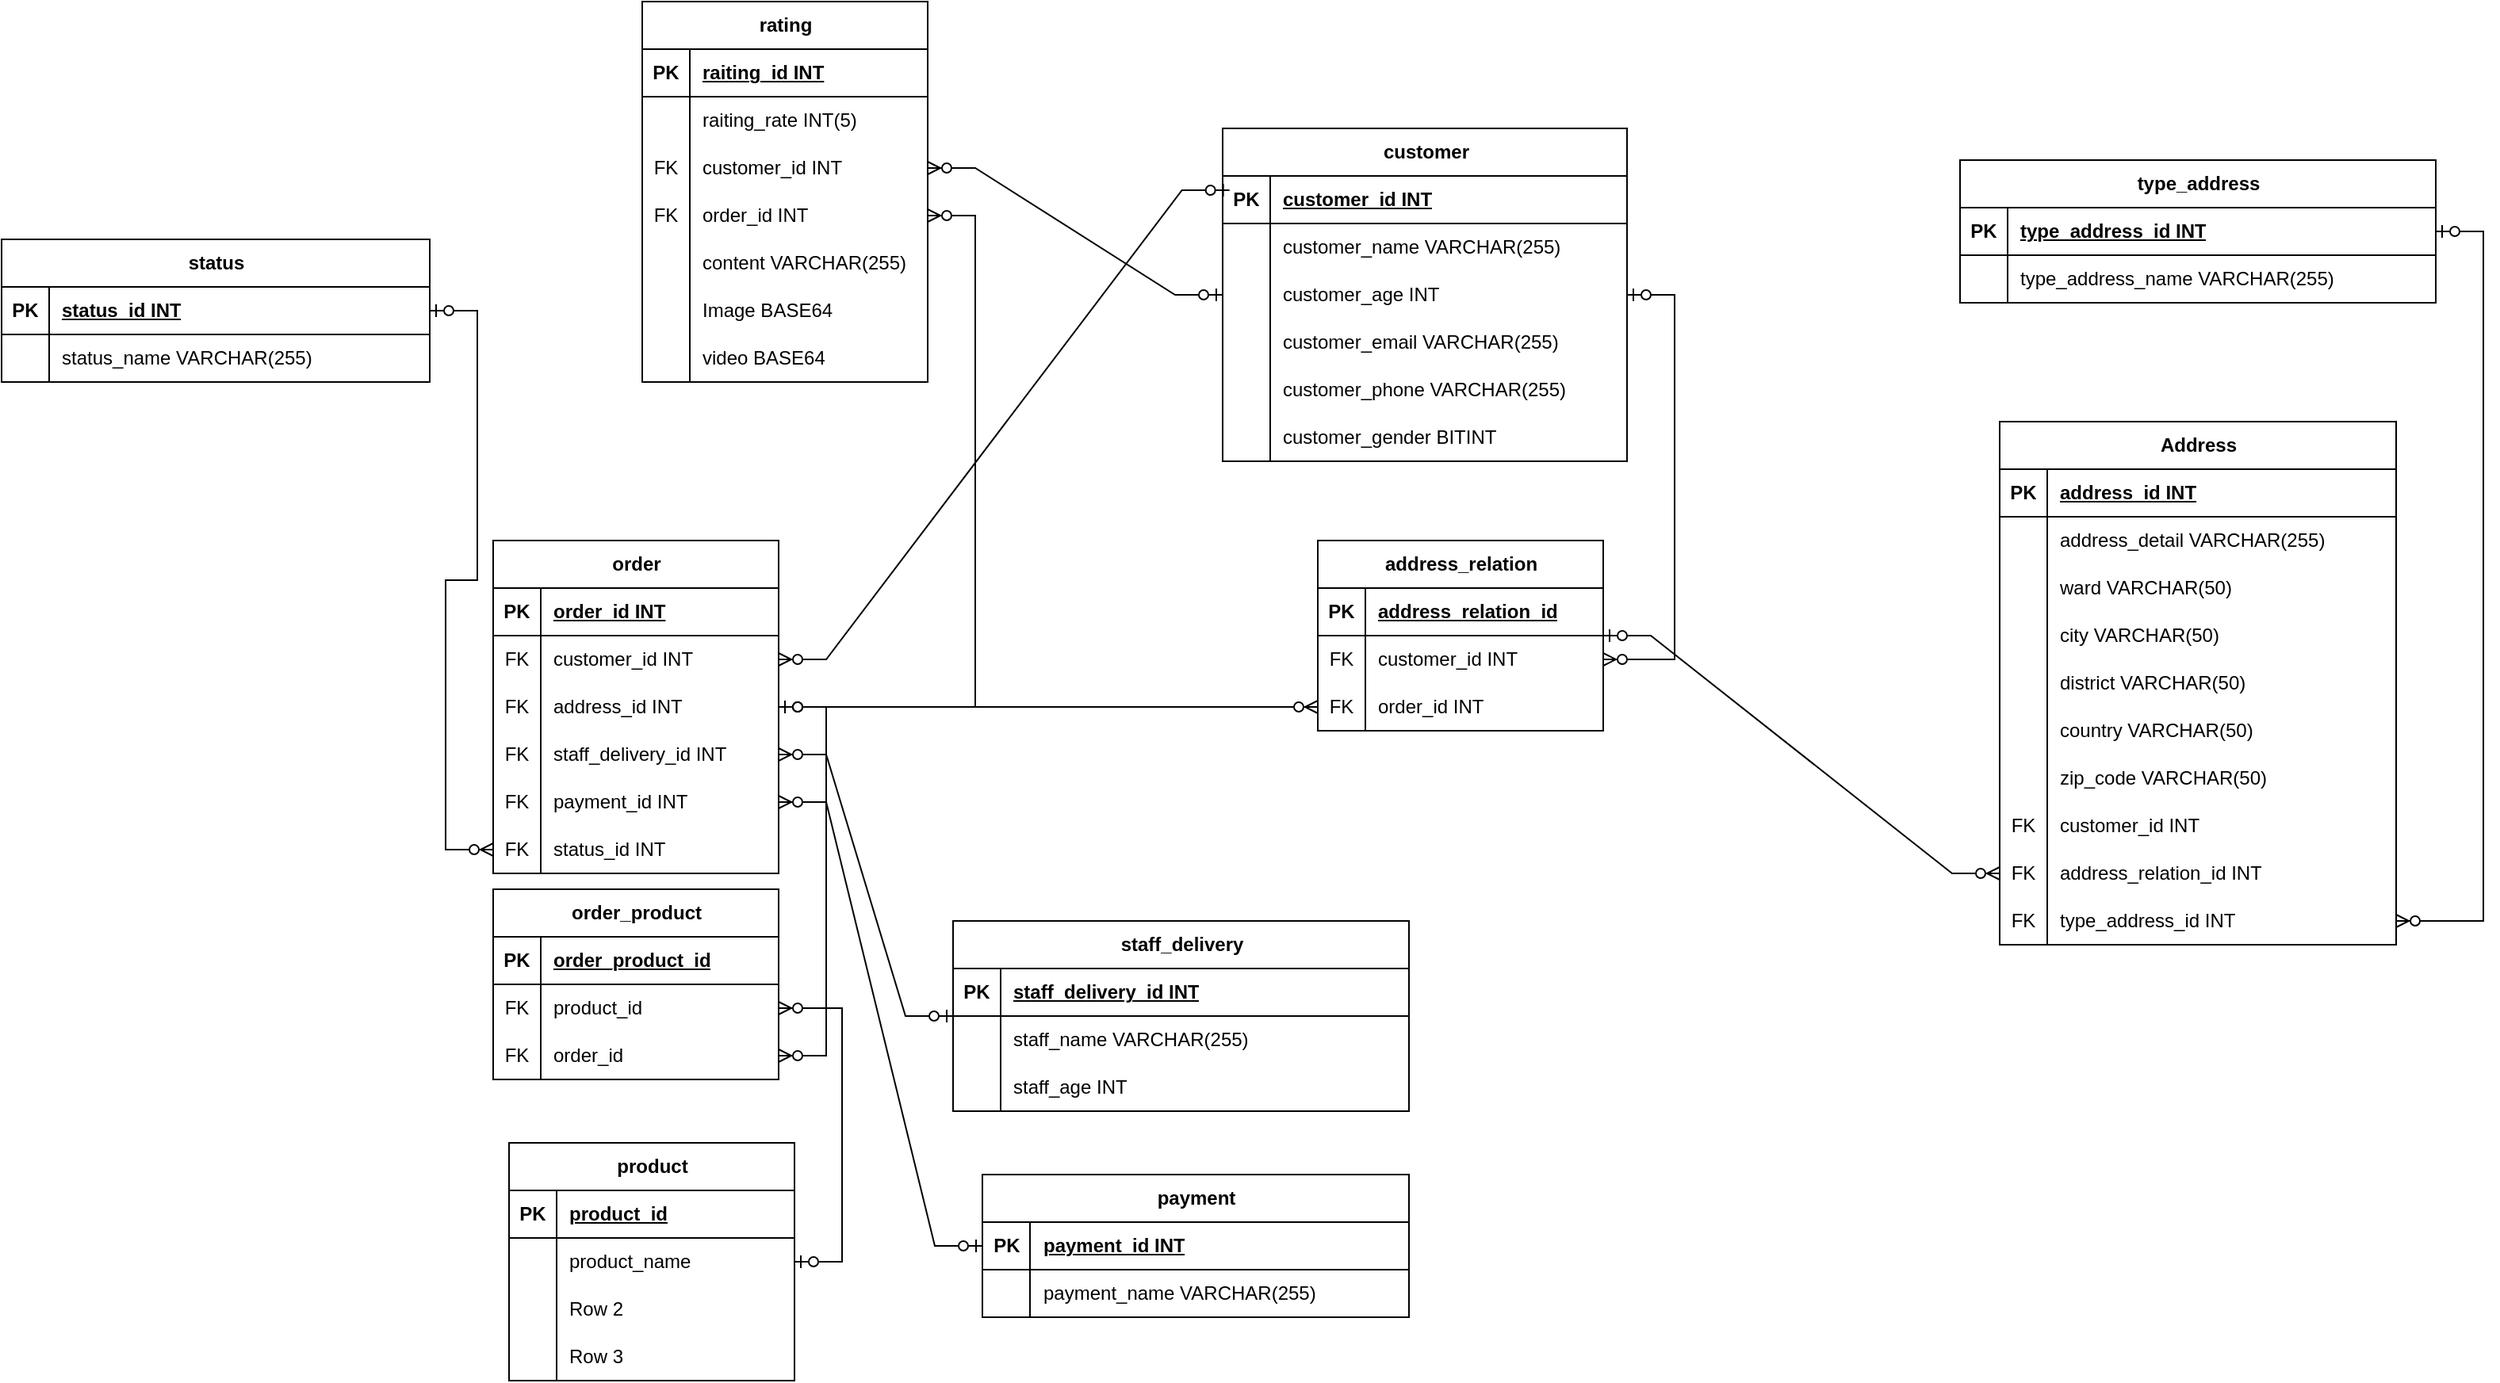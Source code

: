 <mxfile version="21.6.6" type="device">
  <diagram name="Trang-1" id="qVA_XxVoPg_gCStf5lWy">
    <mxGraphModel dx="2199" dy="840" grid="1" gridSize="10" guides="1" tooltips="1" connect="1" arrows="1" fold="1" page="1" pageScale="1" pageWidth="827" pageHeight="1169" math="0" shadow="0">
      <root>
        <mxCell id="0" />
        <mxCell id="1" parent="0" />
        <mxCell id="UjvGplNXvuLNskYDMCC--1" value="order" style="shape=table;startSize=30;container=1;collapsible=1;childLayout=tableLayout;fixedRows=1;rowLines=0;fontStyle=1;align=center;resizeLast=1;html=1;" vertex="1" parent="1">
          <mxGeometry x="140" y="630" width="180" height="210" as="geometry" />
        </mxCell>
        <mxCell id="UjvGplNXvuLNskYDMCC--2" value="" style="shape=tableRow;horizontal=0;startSize=0;swimlaneHead=0;swimlaneBody=0;fillColor=none;collapsible=0;dropTarget=0;points=[[0,0.5],[1,0.5]];portConstraint=eastwest;top=0;left=0;right=0;bottom=1;" vertex="1" parent="UjvGplNXvuLNskYDMCC--1">
          <mxGeometry y="30" width="180" height="30" as="geometry" />
        </mxCell>
        <mxCell id="UjvGplNXvuLNskYDMCC--3" value="PK" style="shape=partialRectangle;connectable=0;fillColor=none;top=0;left=0;bottom=0;right=0;fontStyle=1;overflow=hidden;whiteSpace=wrap;html=1;" vertex="1" parent="UjvGplNXvuLNskYDMCC--2">
          <mxGeometry width="30" height="30" as="geometry">
            <mxRectangle width="30" height="30" as="alternateBounds" />
          </mxGeometry>
        </mxCell>
        <mxCell id="UjvGplNXvuLNskYDMCC--4" value="order_id INT" style="shape=partialRectangle;connectable=0;fillColor=none;top=0;left=0;bottom=0;right=0;align=left;spacingLeft=6;fontStyle=5;overflow=hidden;whiteSpace=wrap;html=1;" vertex="1" parent="UjvGplNXvuLNskYDMCC--2">
          <mxGeometry x="30" width="150" height="30" as="geometry">
            <mxRectangle width="150" height="30" as="alternateBounds" />
          </mxGeometry>
        </mxCell>
        <mxCell id="UjvGplNXvuLNskYDMCC--27" value="" style="shape=tableRow;horizontal=0;startSize=0;swimlaneHead=0;swimlaneBody=0;fillColor=none;collapsible=0;dropTarget=0;points=[[0,0.5],[1,0.5]];portConstraint=eastwest;top=0;left=0;right=0;bottom=0;" vertex="1" parent="UjvGplNXvuLNskYDMCC--1">
          <mxGeometry y="60" width="180" height="30" as="geometry" />
        </mxCell>
        <mxCell id="UjvGplNXvuLNskYDMCC--28" value="FK" style="shape=partialRectangle;connectable=0;fillColor=none;top=0;left=0;bottom=0;right=0;fontStyle=0;overflow=hidden;whiteSpace=wrap;html=1;" vertex="1" parent="UjvGplNXvuLNskYDMCC--27">
          <mxGeometry width="30" height="30" as="geometry">
            <mxRectangle width="30" height="30" as="alternateBounds" />
          </mxGeometry>
        </mxCell>
        <mxCell id="UjvGplNXvuLNskYDMCC--29" value="customer_id INT" style="shape=partialRectangle;connectable=0;fillColor=none;top=0;left=0;bottom=0;right=0;align=left;spacingLeft=6;fontStyle=0;overflow=hidden;whiteSpace=wrap;html=1;" vertex="1" parent="UjvGplNXvuLNskYDMCC--27">
          <mxGeometry x="30" width="150" height="30" as="geometry">
            <mxRectangle width="150" height="30" as="alternateBounds" />
          </mxGeometry>
        </mxCell>
        <mxCell id="UjvGplNXvuLNskYDMCC--49" value="" style="shape=tableRow;horizontal=0;startSize=0;swimlaneHead=0;swimlaneBody=0;fillColor=none;collapsible=0;dropTarget=0;points=[[0,0.5],[1,0.5]];portConstraint=eastwest;top=0;left=0;right=0;bottom=0;" vertex="1" parent="UjvGplNXvuLNskYDMCC--1">
          <mxGeometry y="90" width="180" height="30" as="geometry" />
        </mxCell>
        <mxCell id="UjvGplNXvuLNskYDMCC--50" value="FK" style="shape=partialRectangle;connectable=0;fillColor=none;top=0;left=0;bottom=0;right=0;fontStyle=0;overflow=hidden;whiteSpace=wrap;html=1;" vertex="1" parent="UjvGplNXvuLNskYDMCC--49">
          <mxGeometry width="30" height="30" as="geometry">
            <mxRectangle width="30" height="30" as="alternateBounds" />
          </mxGeometry>
        </mxCell>
        <mxCell id="UjvGplNXvuLNskYDMCC--51" value="address_id INT" style="shape=partialRectangle;connectable=0;fillColor=none;top=0;left=0;bottom=0;right=0;align=left;spacingLeft=6;fontStyle=0;overflow=hidden;whiteSpace=wrap;html=1;" vertex="1" parent="UjvGplNXvuLNskYDMCC--49">
          <mxGeometry x="30" width="150" height="30" as="geometry">
            <mxRectangle width="150" height="30" as="alternateBounds" />
          </mxGeometry>
        </mxCell>
        <mxCell id="UjvGplNXvuLNskYDMCC--8" value="" style="shape=tableRow;horizontal=0;startSize=0;swimlaneHead=0;swimlaneBody=0;fillColor=none;collapsible=0;dropTarget=0;points=[[0,0.5],[1,0.5]];portConstraint=eastwest;top=0;left=0;right=0;bottom=0;" vertex="1" parent="UjvGplNXvuLNskYDMCC--1">
          <mxGeometry y="120" width="180" height="30" as="geometry" />
        </mxCell>
        <mxCell id="UjvGplNXvuLNskYDMCC--9" value="FK" style="shape=partialRectangle;connectable=0;fillColor=none;top=0;left=0;bottom=0;right=0;editable=1;overflow=hidden;whiteSpace=wrap;html=1;" vertex="1" parent="UjvGplNXvuLNskYDMCC--8">
          <mxGeometry width="30" height="30" as="geometry">
            <mxRectangle width="30" height="30" as="alternateBounds" />
          </mxGeometry>
        </mxCell>
        <mxCell id="UjvGplNXvuLNskYDMCC--10" value="staff_delivery_id INT" style="shape=partialRectangle;connectable=0;fillColor=none;top=0;left=0;bottom=0;right=0;align=left;spacingLeft=6;overflow=hidden;whiteSpace=wrap;html=1;" vertex="1" parent="UjvGplNXvuLNskYDMCC--8">
          <mxGeometry x="30" width="150" height="30" as="geometry">
            <mxRectangle width="150" height="30" as="alternateBounds" />
          </mxGeometry>
        </mxCell>
        <mxCell id="UjvGplNXvuLNskYDMCC--11" value="" style="shape=tableRow;horizontal=0;startSize=0;swimlaneHead=0;swimlaneBody=0;fillColor=none;collapsible=0;dropTarget=0;points=[[0,0.5],[1,0.5]];portConstraint=eastwest;top=0;left=0;right=0;bottom=0;" vertex="1" parent="UjvGplNXvuLNskYDMCC--1">
          <mxGeometry y="150" width="180" height="30" as="geometry" />
        </mxCell>
        <mxCell id="UjvGplNXvuLNskYDMCC--12" value="FK" style="shape=partialRectangle;connectable=0;fillColor=none;top=0;left=0;bottom=0;right=0;editable=1;overflow=hidden;whiteSpace=wrap;html=1;" vertex="1" parent="UjvGplNXvuLNskYDMCC--11">
          <mxGeometry width="30" height="30" as="geometry">
            <mxRectangle width="30" height="30" as="alternateBounds" />
          </mxGeometry>
        </mxCell>
        <mxCell id="UjvGplNXvuLNskYDMCC--13" value="payment_id INT" style="shape=partialRectangle;connectable=0;fillColor=none;top=0;left=0;bottom=0;right=0;align=left;spacingLeft=6;overflow=hidden;whiteSpace=wrap;html=1;" vertex="1" parent="UjvGplNXvuLNskYDMCC--11">
          <mxGeometry x="30" width="150" height="30" as="geometry">
            <mxRectangle width="150" height="30" as="alternateBounds" />
          </mxGeometry>
        </mxCell>
        <mxCell id="UjvGplNXvuLNskYDMCC--186" value="" style="shape=tableRow;horizontal=0;startSize=0;swimlaneHead=0;swimlaneBody=0;fillColor=none;collapsible=0;dropTarget=0;points=[[0,0.5],[1,0.5]];portConstraint=eastwest;top=0;left=0;right=0;bottom=0;" vertex="1" parent="UjvGplNXvuLNskYDMCC--1">
          <mxGeometry y="180" width="180" height="30" as="geometry" />
        </mxCell>
        <mxCell id="UjvGplNXvuLNskYDMCC--187" value="FK" style="shape=partialRectangle;connectable=0;fillColor=none;top=0;left=0;bottom=0;right=0;editable=1;overflow=hidden;whiteSpace=wrap;html=1;" vertex="1" parent="UjvGplNXvuLNskYDMCC--186">
          <mxGeometry width="30" height="30" as="geometry">
            <mxRectangle width="30" height="30" as="alternateBounds" />
          </mxGeometry>
        </mxCell>
        <mxCell id="UjvGplNXvuLNskYDMCC--188" value="status_id INT" style="shape=partialRectangle;connectable=0;fillColor=none;top=0;left=0;bottom=0;right=0;align=left;spacingLeft=6;overflow=hidden;whiteSpace=wrap;html=1;" vertex="1" parent="UjvGplNXvuLNskYDMCC--186">
          <mxGeometry x="30" width="150" height="30" as="geometry">
            <mxRectangle width="150" height="30" as="alternateBounds" />
          </mxGeometry>
        </mxCell>
        <mxCell id="UjvGplNXvuLNskYDMCC--14" value="customer" style="shape=table;startSize=30;container=1;collapsible=1;childLayout=tableLayout;fixedRows=1;rowLines=0;fontStyle=1;align=center;resizeLast=1;html=1;" vertex="1" parent="1">
          <mxGeometry x="600" y="370" width="255" height="210" as="geometry" />
        </mxCell>
        <mxCell id="UjvGplNXvuLNskYDMCC--15" value="" style="shape=tableRow;horizontal=0;startSize=0;swimlaneHead=0;swimlaneBody=0;fillColor=none;collapsible=0;dropTarget=0;points=[[0,0.5],[1,0.5]];portConstraint=eastwest;top=0;left=0;right=0;bottom=1;" vertex="1" parent="UjvGplNXvuLNskYDMCC--14">
          <mxGeometry y="30" width="255" height="30" as="geometry" />
        </mxCell>
        <mxCell id="UjvGplNXvuLNskYDMCC--16" value="PK" style="shape=partialRectangle;connectable=0;fillColor=none;top=0;left=0;bottom=0;right=0;fontStyle=1;overflow=hidden;whiteSpace=wrap;html=1;" vertex="1" parent="UjvGplNXvuLNskYDMCC--15">
          <mxGeometry width="30" height="30" as="geometry">
            <mxRectangle width="30" height="30" as="alternateBounds" />
          </mxGeometry>
        </mxCell>
        <mxCell id="UjvGplNXvuLNskYDMCC--17" value="customer_id INT" style="shape=partialRectangle;connectable=0;fillColor=none;top=0;left=0;bottom=0;right=0;align=left;spacingLeft=6;fontStyle=5;overflow=hidden;whiteSpace=wrap;html=1;" vertex="1" parent="UjvGplNXvuLNskYDMCC--15">
          <mxGeometry x="30" width="225" height="30" as="geometry">
            <mxRectangle width="225" height="30" as="alternateBounds" />
          </mxGeometry>
        </mxCell>
        <mxCell id="UjvGplNXvuLNskYDMCC--18" value="" style="shape=tableRow;horizontal=0;startSize=0;swimlaneHead=0;swimlaneBody=0;fillColor=none;collapsible=0;dropTarget=0;points=[[0,0.5],[1,0.5]];portConstraint=eastwest;top=0;left=0;right=0;bottom=0;" vertex="1" parent="UjvGplNXvuLNskYDMCC--14">
          <mxGeometry y="60" width="255" height="30" as="geometry" />
        </mxCell>
        <mxCell id="UjvGplNXvuLNskYDMCC--19" value="" style="shape=partialRectangle;connectable=0;fillColor=none;top=0;left=0;bottom=0;right=0;editable=1;overflow=hidden;whiteSpace=wrap;html=1;" vertex="1" parent="UjvGplNXvuLNskYDMCC--18">
          <mxGeometry width="30" height="30" as="geometry">
            <mxRectangle width="30" height="30" as="alternateBounds" />
          </mxGeometry>
        </mxCell>
        <mxCell id="UjvGplNXvuLNskYDMCC--20" value="customer_name VARCHAR(255)" style="shape=partialRectangle;connectable=0;fillColor=none;top=0;left=0;bottom=0;right=0;align=left;spacingLeft=6;overflow=hidden;whiteSpace=wrap;html=1;" vertex="1" parent="UjvGplNXvuLNskYDMCC--18">
          <mxGeometry x="30" width="225" height="30" as="geometry">
            <mxRectangle width="225" height="30" as="alternateBounds" />
          </mxGeometry>
        </mxCell>
        <mxCell id="UjvGplNXvuLNskYDMCC--21" value="" style="shape=tableRow;horizontal=0;startSize=0;swimlaneHead=0;swimlaneBody=0;fillColor=none;collapsible=0;dropTarget=0;points=[[0,0.5],[1,0.5]];portConstraint=eastwest;top=0;left=0;right=0;bottom=0;" vertex="1" parent="UjvGplNXvuLNskYDMCC--14">
          <mxGeometry y="90" width="255" height="30" as="geometry" />
        </mxCell>
        <mxCell id="UjvGplNXvuLNskYDMCC--22" value="" style="shape=partialRectangle;connectable=0;fillColor=none;top=0;left=0;bottom=0;right=0;editable=1;overflow=hidden;whiteSpace=wrap;html=1;" vertex="1" parent="UjvGplNXvuLNskYDMCC--21">
          <mxGeometry width="30" height="30" as="geometry">
            <mxRectangle width="30" height="30" as="alternateBounds" />
          </mxGeometry>
        </mxCell>
        <mxCell id="UjvGplNXvuLNskYDMCC--23" value="customer_age INT" style="shape=partialRectangle;connectable=0;fillColor=none;top=0;left=0;bottom=0;right=0;align=left;spacingLeft=6;overflow=hidden;whiteSpace=wrap;html=1;" vertex="1" parent="UjvGplNXvuLNskYDMCC--21">
          <mxGeometry x="30" width="225" height="30" as="geometry">
            <mxRectangle width="225" height="30" as="alternateBounds" />
          </mxGeometry>
        </mxCell>
        <mxCell id="UjvGplNXvuLNskYDMCC--24" value="" style="shape=tableRow;horizontal=0;startSize=0;swimlaneHead=0;swimlaneBody=0;fillColor=none;collapsible=0;dropTarget=0;points=[[0,0.5],[1,0.5]];portConstraint=eastwest;top=0;left=0;right=0;bottom=0;" vertex="1" parent="UjvGplNXvuLNskYDMCC--14">
          <mxGeometry y="120" width="255" height="30" as="geometry" />
        </mxCell>
        <mxCell id="UjvGplNXvuLNskYDMCC--25" value="" style="shape=partialRectangle;connectable=0;fillColor=none;top=0;left=0;bottom=0;right=0;editable=1;overflow=hidden;whiteSpace=wrap;html=1;" vertex="1" parent="UjvGplNXvuLNskYDMCC--24">
          <mxGeometry width="30" height="30" as="geometry">
            <mxRectangle width="30" height="30" as="alternateBounds" />
          </mxGeometry>
        </mxCell>
        <mxCell id="UjvGplNXvuLNskYDMCC--26" value="customer_email VARCHAR(255)" style="shape=partialRectangle;connectable=0;fillColor=none;top=0;left=0;bottom=0;right=0;align=left;spacingLeft=6;overflow=hidden;whiteSpace=wrap;html=1;" vertex="1" parent="UjvGplNXvuLNskYDMCC--24">
          <mxGeometry x="30" width="225" height="30" as="geometry">
            <mxRectangle width="225" height="30" as="alternateBounds" />
          </mxGeometry>
        </mxCell>
        <mxCell id="UjvGplNXvuLNskYDMCC--224" value="" style="shape=tableRow;horizontal=0;startSize=0;swimlaneHead=0;swimlaneBody=0;fillColor=none;collapsible=0;dropTarget=0;points=[[0,0.5],[1,0.5]];portConstraint=eastwest;top=0;left=0;right=0;bottom=0;" vertex="1" parent="UjvGplNXvuLNskYDMCC--14">
          <mxGeometry y="150" width="255" height="30" as="geometry" />
        </mxCell>
        <mxCell id="UjvGplNXvuLNskYDMCC--225" value="" style="shape=partialRectangle;connectable=0;fillColor=none;top=0;left=0;bottom=0;right=0;editable=1;overflow=hidden;whiteSpace=wrap;html=1;" vertex="1" parent="UjvGplNXvuLNskYDMCC--224">
          <mxGeometry width="30" height="30" as="geometry">
            <mxRectangle width="30" height="30" as="alternateBounds" />
          </mxGeometry>
        </mxCell>
        <mxCell id="UjvGplNXvuLNskYDMCC--226" value="customer_phone VARCHAR(255)" style="shape=partialRectangle;connectable=0;fillColor=none;top=0;left=0;bottom=0;right=0;align=left;spacingLeft=6;overflow=hidden;whiteSpace=wrap;html=1;" vertex="1" parent="UjvGplNXvuLNskYDMCC--224">
          <mxGeometry x="30" width="225" height="30" as="geometry">
            <mxRectangle width="225" height="30" as="alternateBounds" />
          </mxGeometry>
        </mxCell>
        <mxCell id="UjvGplNXvuLNskYDMCC--227" value="" style="shape=tableRow;horizontal=0;startSize=0;swimlaneHead=0;swimlaneBody=0;fillColor=none;collapsible=0;dropTarget=0;points=[[0,0.5],[1,0.5]];portConstraint=eastwest;top=0;left=0;right=0;bottom=0;" vertex="1" parent="UjvGplNXvuLNskYDMCC--14">
          <mxGeometry y="180" width="255" height="30" as="geometry" />
        </mxCell>
        <mxCell id="UjvGplNXvuLNskYDMCC--228" value="" style="shape=partialRectangle;connectable=0;fillColor=none;top=0;left=0;bottom=0;right=0;editable=1;overflow=hidden;whiteSpace=wrap;html=1;" vertex="1" parent="UjvGplNXvuLNskYDMCC--227">
          <mxGeometry width="30" height="30" as="geometry">
            <mxRectangle width="30" height="30" as="alternateBounds" />
          </mxGeometry>
        </mxCell>
        <mxCell id="UjvGplNXvuLNskYDMCC--229" value="customer_gender BITINT" style="shape=partialRectangle;connectable=0;fillColor=none;top=0;left=0;bottom=0;right=0;align=left;spacingLeft=6;overflow=hidden;whiteSpace=wrap;html=1;" vertex="1" parent="UjvGplNXvuLNskYDMCC--227">
          <mxGeometry x="30" width="225" height="30" as="geometry">
            <mxRectangle width="225" height="30" as="alternateBounds" />
          </mxGeometry>
        </mxCell>
        <mxCell id="UjvGplNXvuLNskYDMCC--30" value="" style="edgeStyle=entityRelationEdgeStyle;fontSize=12;html=1;endArrow=ERzeroToMany;startArrow=ERzeroToOne;rounded=0;exitX=0.017;exitY=0.3;exitDx=0;exitDy=0;exitPerimeter=0;" edge="1" parent="1" source="UjvGplNXvuLNskYDMCC--15" target="UjvGplNXvuLNskYDMCC--27">
          <mxGeometry width="100" height="100" relative="1" as="geometry">
            <mxPoint x="610" y="860" as="sourcePoint" />
            <mxPoint x="710" y="760" as="targetPoint" />
            <Array as="points">
              <mxPoint x="400" y="530" />
            </Array>
          </mxGeometry>
        </mxCell>
        <mxCell id="UjvGplNXvuLNskYDMCC--31" value="Address" style="shape=table;startSize=30;container=1;collapsible=1;childLayout=tableLayout;fixedRows=1;rowLines=0;fontStyle=1;align=center;resizeLast=1;html=1;" vertex="1" parent="1">
          <mxGeometry x="1090" y="555" width="250" height="330" as="geometry" />
        </mxCell>
        <mxCell id="UjvGplNXvuLNskYDMCC--32" value="" style="shape=tableRow;horizontal=0;startSize=0;swimlaneHead=0;swimlaneBody=0;fillColor=none;collapsible=0;dropTarget=0;points=[[0,0.5],[1,0.5]];portConstraint=eastwest;top=0;left=0;right=0;bottom=1;" vertex="1" parent="UjvGplNXvuLNskYDMCC--31">
          <mxGeometry y="30" width="250" height="30" as="geometry" />
        </mxCell>
        <mxCell id="UjvGplNXvuLNskYDMCC--33" value="PK" style="shape=partialRectangle;connectable=0;fillColor=none;top=0;left=0;bottom=0;right=0;fontStyle=1;overflow=hidden;whiteSpace=wrap;html=1;" vertex="1" parent="UjvGplNXvuLNskYDMCC--32">
          <mxGeometry width="30" height="30" as="geometry">
            <mxRectangle width="30" height="30" as="alternateBounds" />
          </mxGeometry>
        </mxCell>
        <mxCell id="UjvGplNXvuLNskYDMCC--34" value="address_id INT" style="shape=partialRectangle;connectable=0;fillColor=none;top=0;left=0;bottom=0;right=0;align=left;spacingLeft=6;fontStyle=5;overflow=hidden;whiteSpace=wrap;html=1;" vertex="1" parent="UjvGplNXvuLNskYDMCC--32">
          <mxGeometry x="30" width="220" height="30" as="geometry">
            <mxRectangle width="220" height="30" as="alternateBounds" />
          </mxGeometry>
        </mxCell>
        <mxCell id="UjvGplNXvuLNskYDMCC--38" value="" style="shape=tableRow;horizontal=0;startSize=0;swimlaneHead=0;swimlaneBody=0;fillColor=none;collapsible=0;dropTarget=0;points=[[0,0.5],[1,0.5]];portConstraint=eastwest;top=0;left=0;right=0;bottom=0;" vertex="1" parent="UjvGplNXvuLNskYDMCC--31">
          <mxGeometry y="60" width="250" height="30" as="geometry" />
        </mxCell>
        <mxCell id="UjvGplNXvuLNskYDMCC--39" value="" style="shape=partialRectangle;connectable=0;fillColor=none;top=0;left=0;bottom=0;right=0;editable=1;overflow=hidden;whiteSpace=wrap;html=1;" vertex="1" parent="UjvGplNXvuLNskYDMCC--38">
          <mxGeometry width="30" height="30" as="geometry">
            <mxRectangle width="30" height="30" as="alternateBounds" />
          </mxGeometry>
        </mxCell>
        <mxCell id="UjvGplNXvuLNskYDMCC--40" value="address_detail VARCHAR(255)" style="shape=partialRectangle;connectable=0;fillColor=none;top=0;left=0;bottom=0;right=0;align=left;spacingLeft=6;overflow=hidden;whiteSpace=wrap;html=1;" vertex="1" parent="UjvGplNXvuLNskYDMCC--38">
          <mxGeometry x="30" width="220" height="30" as="geometry">
            <mxRectangle width="220" height="30" as="alternateBounds" />
          </mxGeometry>
        </mxCell>
        <mxCell id="UjvGplNXvuLNskYDMCC--199" value="" style="shape=tableRow;horizontal=0;startSize=0;swimlaneHead=0;swimlaneBody=0;fillColor=none;collapsible=0;dropTarget=0;points=[[0,0.5],[1,0.5]];portConstraint=eastwest;top=0;left=0;right=0;bottom=0;" vertex="1" parent="UjvGplNXvuLNskYDMCC--31">
          <mxGeometry y="90" width="250" height="30" as="geometry" />
        </mxCell>
        <mxCell id="UjvGplNXvuLNskYDMCC--200" value="" style="shape=partialRectangle;connectable=0;fillColor=none;top=0;left=0;bottom=0;right=0;editable=1;overflow=hidden;whiteSpace=wrap;html=1;" vertex="1" parent="UjvGplNXvuLNskYDMCC--199">
          <mxGeometry width="30" height="30" as="geometry">
            <mxRectangle width="30" height="30" as="alternateBounds" />
          </mxGeometry>
        </mxCell>
        <mxCell id="UjvGplNXvuLNskYDMCC--201" value="ward&amp;nbsp;VARCHAR(50)" style="shape=partialRectangle;connectable=0;fillColor=none;top=0;left=0;bottom=0;right=0;align=left;spacingLeft=6;overflow=hidden;whiteSpace=wrap;html=1;" vertex="1" parent="UjvGplNXvuLNskYDMCC--199">
          <mxGeometry x="30" width="220" height="30" as="geometry">
            <mxRectangle width="220" height="30" as="alternateBounds" />
          </mxGeometry>
        </mxCell>
        <mxCell id="UjvGplNXvuLNskYDMCC--41" value="" style="shape=tableRow;horizontal=0;startSize=0;swimlaneHead=0;swimlaneBody=0;fillColor=none;collapsible=0;dropTarget=0;points=[[0,0.5],[1,0.5]];portConstraint=eastwest;top=0;left=0;right=0;bottom=0;" vertex="1" parent="UjvGplNXvuLNskYDMCC--31">
          <mxGeometry y="120" width="250" height="30" as="geometry" />
        </mxCell>
        <mxCell id="UjvGplNXvuLNskYDMCC--42" value="" style="shape=partialRectangle;connectable=0;fillColor=none;top=0;left=0;bottom=0;right=0;editable=1;overflow=hidden;whiteSpace=wrap;html=1;" vertex="1" parent="UjvGplNXvuLNskYDMCC--41">
          <mxGeometry width="30" height="30" as="geometry">
            <mxRectangle width="30" height="30" as="alternateBounds" />
          </mxGeometry>
        </mxCell>
        <mxCell id="UjvGplNXvuLNskYDMCC--43" value="city VARCHAR(50)" style="shape=partialRectangle;connectable=0;fillColor=none;top=0;left=0;bottom=0;right=0;align=left;spacingLeft=6;overflow=hidden;whiteSpace=wrap;html=1;" vertex="1" parent="UjvGplNXvuLNskYDMCC--41">
          <mxGeometry x="30" width="220" height="30" as="geometry">
            <mxRectangle width="220" height="30" as="alternateBounds" />
          </mxGeometry>
        </mxCell>
        <mxCell id="UjvGplNXvuLNskYDMCC--190" value="" style="shape=tableRow;horizontal=0;startSize=0;swimlaneHead=0;swimlaneBody=0;fillColor=none;collapsible=0;dropTarget=0;points=[[0,0.5],[1,0.5]];portConstraint=eastwest;top=0;left=0;right=0;bottom=0;" vertex="1" parent="UjvGplNXvuLNskYDMCC--31">
          <mxGeometry y="150" width="250" height="30" as="geometry" />
        </mxCell>
        <mxCell id="UjvGplNXvuLNskYDMCC--191" value="" style="shape=partialRectangle;connectable=0;fillColor=none;top=0;left=0;bottom=0;right=0;editable=1;overflow=hidden;whiteSpace=wrap;html=1;" vertex="1" parent="UjvGplNXvuLNskYDMCC--190">
          <mxGeometry width="30" height="30" as="geometry">
            <mxRectangle width="30" height="30" as="alternateBounds" />
          </mxGeometry>
        </mxCell>
        <mxCell id="UjvGplNXvuLNskYDMCC--192" value="district VARCHAR(50)" style="shape=partialRectangle;connectable=0;fillColor=none;top=0;left=0;bottom=0;right=0;align=left;spacingLeft=6;overflow=hidden;whiteSpace=wrap;html=1;" vertex="1" parent="UjvGplNXvuLNskYDMCC--190">
          <mxGeometry x="30" width="220" height="30" as="geometry">
            <mxRectangle width="220" height="30" as="alternateBounds" />
          </mxGeometry>
        </mxCell>
        <mxCell id="UjvGplNXvuLNskYDMCC--193" value="" style="shape=tableRow;horizontal=0;startSize=0;swimlaneHead=0;swimlaneBody=0;fillColor=none;collapsible=0;dropTarget=0;points=[[0,0.5],[1,0.5]];portConstraint=eastwest;top=0;left=0;right=0;bottom=0;" vertex="1" parent="UjvGplNXvuLNskYDMCC--31">
          <mxGeometry y="180" width="250" height="30" as="geometry" />
        </mxCell>
        <mxCell id="UjvGplNXvuLNskYDMCC--194" value="" style="shape=partialRectangle;connectable=0;fillColor=none;top=0;left=0;bottom=0;right=0;editable=1;overflow=hidden;whiteSpace=wrap;html=1;" vertex="1" parent="UjvGplNXvuLNskYDMCC--193">
          <mxGeometry width="30" height="30" as="geometry">
            <mxRectangle width="30" height="30" as="alternateBounds" />
          </mxGeometry>
        </mxCell>
        <mxCell id="UjvGplNXvuLNskYDMCC--195" value="country VARCHAR(50)" style="shape=partialRectangle;connectable=0;fillColor=none;top=0;left=0;bottom=0;right=0;align=left;spacingLeft=6;overflow=hidden;whiteSpace=wrap;html=1;" vertex="1" parent="UjvGplNXvuLNskYDMCC--193">
          <mxGeometry x="30" width="220" height="30" as="geometry">
            <mxRectangle width="220" height="30" as="alternateBounds" />
          </mxGeometry>
        </mxCell>
        <mxCell id="UjvGplNXvuLNskYDMCC--202" value="" style="shape=tableRow;horizontal=0;startSize=0;swimlaneHead=0;swimlaneBody=0;fillColor=none;collapsible=0;dropTarget=0;points=[[0,0.5],[1,0.5]];portConstraint=eastwest;top=0;left=0;right=0;bottom=0;" vertex="1" parent="UjvGplNXvuLNskYDMCC--31">
          <mxGeometry y="210" width="250" height="30" as="geometry" />
        </mxCell>
        <mxCell id="UjvGplNXvuLNskYDMCC--203" value="" style="shape=partialRectangle;connectable=0;fillColor=none;top=0;left=0;bottom=0;right=0;editable=1;overflow=hidden;whiteSpace=wrap;html=1;" vertex="1" parent="UjvGplNXvuLNskYDMCC--202">
          <mxGeometry width="30" height="30" as="geometry">
            <mxRectangle width="30" height="30" as="alternateBounds" />
          </mxGeometry>
        </mxCell>
        <mxCell id="UjvGplNXvuLNskYDMCC--204" value="zip_code VARCHAR(50)" style="shape=partialRectangle;connectable=0;fillColor=none;top=0;left=0;bottom=0;right=0;align=left;spacingLeft=6;overflow=hidden;whiteSpace=wrap;html=1;" vertex="1" parent="UjvGplNXvuLNskYDMCC--202">
          <mxGeometry x="30" width="220" height="30" as="geometry">
            <mxRectangle width="220" height="30" as="alternateBounds" />
          </mxGeometry>
        </mxCell>
        <mxCell id="UjvGplNXvuLNskYDMCC--44" value="" style="shape=tableRow;horizontal=0;startSize=0;swimlaneHead=0;swimlaneBody=0;fillColor=none;collapsible=0;dropTarget=0;points=[[0,0.5],[1,0.5]];portConstraint=eastwest;top=0;left=0;right=0;bottom=0;" vertex="1" parent="UjvGplNXvuLNskYDMCC--31">
          <mxGeometry y="240" width="250" height="30" as="geometry" />
        </mxCell>
        <mxCell id="UjvGplNXvuLNskYDMCC--45" value="FK" style="shape=partialRectangle;connectable=0;fillColor=none;top=0;left=0;bottom=0;right=0;fontStyle=0;overflow=hidden;whiteSpace=wrap;html=1;" vertex="1" parent="UjvGplNXvuLNskYDMCC--44">
          <mxGeometry width="30" height="30" as="geometry">
            <mxRectangle width="30" height="30" as="alternateBounds" />
          </mxGeometry>
        </mxCell>
        <mxCell id="UjvGplNXvuLNskYDMCC--46" value="customer_id INT" style="shape=partialRectangle;connectable=0;fillColor=none;top=0;left=0;bottom=0;right=0;align=left;spacingLeft=6;fontStyle=0;overflow=hidden;whiteSpace=wrap;html=1;" vertex="1" parent="UjvGplNXvuLNskYDMCC--44">
          <mxGeometry x="30" width="220" height="30" as="geometry">
            <mxRectangle width="220" height="30" as="alternateBounds" />
          </mxGeometry>
        </mxCell>
        <mxCell id="UjvGplNXvuLNskYDMCC--220" value="" style="shape=tableRow;horizontal=0;startSize=0;swimlaneHead=0;swimlaneBody=0;fillColor=none;collapsible=0;dropTarget=0;points=[[0,0.5],[1,0.5]];portConstraint=eastwest;top=0;left=0;right=0;bottom=0;" vertex="1" parent="UjvGplNXvuLNskYDMCC--31">
          <mxGeometry y="270" width="250" height="30" as="geometry" />
        </mxCell>
        <mxCell id="UjvGplNXvuLNskYDMCC--221" value="FK" style="shape=partialRectangle;connectable=0;fillColor=none;top=0;left=0;bottom=0;right=0;fontStyle=0;overflow=hidden;whiteSpace=wrap;html=1;" vertex="1" parent="UjvGplNXvuLNskYDMCC--220">
          <mxGeometry width="30" height="30" as="geometry">
            <mxRectangle width="30" height="30" as="alternateBounds" />
          </mxGeometry>
        </mxCell>
        <mxCell id="UjvGplNXvuLNskYDMCC--222" value="address_relation_id INT" style="shape=partialRectangle;connectable=0;fillColor=none;top=0;left=0;bottom=0;right=0;align=left;spacingLeft=6;fontStyle=0;overflow=hidden;whiteSpace=wrap;html=1;" vertex="1" parent="UjvGplNXvuLNskYDMCC--220">
          <mxGeometry x="30" width="220" height="30" as="geometry">
            <mxRectangle width="220" height="30" as="alternateBounds" />
          </mxGeometry>
        </mxCell>
        <mxCell id="UjvGplNXvuLNskYDMCC--243" value="" style="shape=tableRow;horizontal=0;startSize=0;swimlaneHead=0;swimlaneBody=0;fillColor=none;collapsible=0;dropTarget=0;points=[[0,0.5],[1,0.5]];portConstraint=eastwest;top=0;left=0;right=0;bottom=0;" vertex="1" parent="UjvGplNXvuLNskYDMCC--31">
          <mxGeometry y="300" width="250" height="30" as="geometry" />
        </mxCell>
        <mxCell id="UjvGplNXvuLNskYDMCC--244" value="FK" style="shape=partialRectangle;connectable=0;fillColor=none;top=0;left=0;bottom=0;right=0;fontStyle=0;overflow=hidden;whiteSpace=wrap;html=1;" vertex="1" parent="UjvGplNXvuLNskYDMCC--243">
          <mxGeometry width="30" height="30" as="geometry">
            <mxRectangle width="30" height="30" as="alternateBounds" />
          </mxGeometry>
        </mxCell>
        <mxCell id="UjvGplNXvuLNskYDMCC--245" value="type_address_id INT" style="shape=partialRectangle;connectable=0;fillColor=none;top=0;left=0;bottom=0;right=0;align=left;spacingLeft=6;fontStyle=0;overflow=hidden;whiteSpace=wrap;html=1;" vertex="1" parent="UjvGplNXvuLNskYDMCC--243">
          <mxGeometry x="30" width="220" height="30" as="geometry">
            <mxRectangle width="220" height="30" as="alternateBounds" />
          </mxGeometry>
        </mxCell>
        <mxCell id="UjvGplNXvuLNskYDMCC--65" value="rating" style="shape=table;startSize=30;container=1;collapsible=1;childLayout=tableLayout;fixedRows=1;rowLines=0;fontStyle=1;align=center;resizeLast=1;html=1;" vertex="1" parent="1">
          <mxGeometry x="234" y="290" width="180" height="240" as="geometry" />
        </mxCell>
        <mxCell id="UjvGplNXvuLNskYDMCC--66" value="" style="shape=tableRow;horizontal=0;startSize=0;swimlaneHead=0;swimlaneBody=0;fillColor=none;collapsible=0;dropTarget=0;points=[[0,0.5],[1,0.5]];portConstraint=eastwest;top=0;left=0;right=0;bottom=1;" vertex="1" parent="UjvGplNXvuLNskYDMCC--65">
          <mxGeometry y="30" width="180" height="30" as="geometry" />
        </mxCell>
        <mxCell id="UjvGplNXvuLNskYDMCC--67" value="PK" style="shape=partialRectangle;connectable=0;fillColor=none;top=0;left=0;bottom=0;right=0;fontStyle=1;overflow=hidden;whiteSpace=wrap;html=1;" vertex="1" parent="UjvGplNXvuLNskYDMCC--66">
          <mxGeometry width="30" height="30" as="geometry">
            <mxRectangle width="30" height="30" as="alternateBounds" />
          </mxGeometry>
        </mxCell>
        <mxCell id="UjvGplNXvuLNskYDMCC--68" value="raiting_id INT" style="shape=partialRectangle;connectable=0;fillColor=none;top=0;left=0;bottom=0;right=0;align=left;spacingLeft=6;fontStyle=5;overflow=hidden;whiteSpace=wrap;html=1;" vertex="1" parent="UjvGplNXvuLNskYDMCC--66">
          <mxGeometry x="30" width="150" height="30" as="geometry">
            <mxRectangle width="150" height="30" as="alternateBounds" />
          </mxGeometry>
        </mxCell>
        <mxCell id="UjvGplNXvuLNskYDMCC--78" value="" style="shape=tableRow;horizontal=0;startSize=0;swimlaneHead=0;swimlaneBody=0;fillColor=none;collapsible=0;dropTarget=0;points=[[0,0.5],[1,0.5]];portConstraint=eastwest;top=0;left=0;right=0;bottom=0;" vertex="1" parent="UjvGplNXvuLNskYDMCC--65">
          <mxGeometry y="60" width="180" height="30" as="geometry" />
        </mxCell>
        <mxCell id="UjvGplNXvuLNskYDMCC--79" value="" style="shape=partialRectangle;connectable=0;fillColor=none;top=0;left=0;bottom=0;right=0;fontStyle=0;overflow=hidden;whiteSpace=wrap;html=1;" vertex="1" parent="UjvGplNXvuLNskYDMCC--78">
          <mxGeometry width="30" height="30" as="geometry">
            <mxRectangle width="30" height="30" as="alternateBounds" />
          </mxGeometry>
        </mxCell>
        <mxCell id="UjvGplNXvuLNskYDMCC--80" value="raiting_rate INT(5)" style="shape=partialRectangle;connectable=0;fillColor=none;top=0;left=0;bottom=0;right=0;align=left;spacingLeft=6;fontStyle=0;overflow=hidden;whiteSpace=wrap;html=1;" vertex="1" parent="UjvGplNXvuLNskYDMCC--78">
          <mxGeometry x="30" width="150" height="30" as="geometry">
            <mxRectangle width="150" height="30" as="alternateBounds" />
          </mxGeometry>
        </mxCell>
        <mxCell id="UjvGplNXvuLNskYDMCC--72" value="" style="shape=tableRow;horizontal=0;startSize=0;swimlaneHead=0;swimlaneBody=0;fillColor=none;collapsible=0;dropTarget=0;points=[[0,0.5],[1,0.5]];portConstraint=eastwest;top=0;left=0;right=0;bottom=0;" vertex="1" parent="UjvGplNXvuLNskYDMCC--65">
          <mxGeometry y="90" width="180" height="30" as="geometry" />
        </mxCell>
        <mxCell id="UjvGplNXvuLNskYDMCC--73" value="FK" style="shape=partialRectangle;connectable=0;fillColor=none;top=0;left=0;bottom=0;right=0;editable=1;overflow=hidden;whiteSpace=wrap;html=1;" vertex="1" parent="UjvGplNXvuLNskYDMCC--72">
          <mxGeometry width="30" height="30" as="geometry">
            <mxRectangle width="30" height="30" as="alternateBounds" />
          </mxGeometry>
        </mxCell>
        <mxCell id="UjvGplNXvuLNskYDMCC--74" value="customer_id INT" style="shape=partialRectangle;connectable=0;fillColor=none;top=0;left=0;bottom=0;right=0;align=left;spacingLeft=6;overflow=hidden;whiteSpace=wrap;html=1;" vertex="1" parent="UjvGplNXvuLNskYDMCC--72">
          <mxGeometry x="30" width="150" height="30" as="geometry">
            <mxRectangle width="150" height="30" as="alternateBounds" />
          </mxGeometry>
        </mxCell>
        <mxCell id="UjvGplNXvuLNskYDMCC--75" value="" style="shape=tableRow;horizontal=0;startSize=0;swimlaneHead=0;swimlaneBody=0;fillColor=none;collapsible=0;dropTarget=0;points=[[0,0.5],[1,0.5]];portConstraint=eastwest;top=0;left=0;right=0;bottom=0;" vertex="1" parent="UjvGplNXvuLNskYDMCC--65">
          <mxGeometry y="120" width="180" height="30" as="geometry" />
        </mxCell>
        <mxCell id="UjvGplNXvuLNskYDMCC--76" value="FK" style="shape=partialRectangle;connectable=0;fillColor=none;top=0;left=0;bottom=0;right=0;editable=1;overflow=hidden;whiteSpace=wrap;html=1;" vertex="1" parent="UjvGplNXvuLNskYDMCC--75">
          <mxGeometry width="30" height="30" as="geometry">
            <mxRectangle width="30" height="30" as="alternateBounds" />
          </mxGeometry>
        </mxCell>
        <mxCell id="UjvGplNXvuLNskYDMCC--77" value="order_id INT" style="shape=partialRectangle;connectable=0;fillColor=none;top=0;left=0;bottom=0;right=0;align=left;spacingLeft=6;overflow=hidden;whiteSpace=wrap;html=1;" vertex="1" parent="UjvGplNXvuLNskYDMCC--75">
          <mxGeometry x="30" width="150" height="30" as="geometry">
            <mxRectangle width="150" height="30" as="alternateBounds" />
          </mxGeometry>
        </mxCell>
        <mxCell id="UjvGplNXvuLNskYDMCC--101" value="" style="shape=tableRow;horizontal=0;startSize=0;swimlaneHead=0;swimlaneBody=0;fillColor=none;collapsible=0;dropTarget=0;points=[[0,0.5],[1,0.5]];portConstraint=eastwest;top=0;left=0;right=0;bottom=0;" vertex="1" parent="UjvGplNXvuLNskYDMCC--65">
          <mxGeometry y="150" width="180" height="30" as="geometry" />
        </mxCell>
        <mxCell id="UjvGplNXvuLNskYDMCC--102" value="" style="shape=partialRectangle;connectable=0;fillColor=none;top=0;left=0;bottom=0;right=0;editable=1;overflow=hidden;whiteSpace=wrap;html=1;" vertex="1" parent="UjvGplNXvuLNskYDMCC--101">
          <mxGeometry width="30" height="30" as="geometry">
            <mxRectangle width="30" height="30" as="alternateBounds" />
          </mxGeometry>
        </mxCell>
        <mxCell id="UjvGplNXvuLNskYDMCC--103" value="content VARCHAR(255)" style="shape=partialRectangle;connectable=0;fillColor=none;top=0;left=0;bottom=0;right=0;align=left;spacingLeft=6;overflow=hidden;whiteSpace=wrap;html=1;" vertex="1" parent="UjvGplNXvuLNskYDMCC--101">
          <mxGeometry x="30" width="150" height="30" as="geometry">
            <mxRectangle width="150" height="30" as="alternateBounds" />
          </mxGeometry>
        </mxCell>
        <mxCell id="UjvGplNXvuLNskYDMCC--104" value="" style="shape=tableRow;horizontal=0;startSize=0;swimlaneHead=0;swimlaneBody=0;fillColor=none;collapsible=0;dropTarget=0;points=[[0,0.5],[1,0.5]];portConstraint=eastwest;top=0;left=0;right=0;bottom=0;" vertex="1" parent="UjvGplNXvuLNskYDMCC--65">
          <mxGeometry y="180" width="180" height="30" as="geometry" />
        </mxCell>
        <mxCell id="UjvGplNXvuLNskYDMCC--105" value="" style="shape=partialRectangle;connectable=0;fillColor=none;top=0;left=0;bottom=0;right=0;editable=1;overflow=hidden;whiteSpace=wrap;html=1;" vertex="1" parent="UjvGplNXvuLNskYDMCC--104">
          <mxGeometry width="30" height="30" as="geometry">
            <mxRectangle width="30" height="30" as="alternateBounds" />
          </mxGeometry>
        </mxCell>
        <mxCell id="UjvGplNXvuLNskYDMCC--106" value="Image BASE64" style="shape=partialRectangle;connectable=0;fillColor=none;top=0;left=0;bottom=0;right=0;align=left;spacingLeft=6;overflow=hidden;whiteSpace=wrap;html=1;" vertex="1" parent="UjvGplNXvuLNskYDMCC--104">
          <mxGeometry x="30" width="150" height="30" as="geometry">
            <mxRectangle width="150" height="30" as="alternateBounds" />
          </mxGeometry>
        </mxCell>
        <mxCell id="UjvGplNXvuLNskYDMCC--107" value="" style="shape=tableRow;horizontal=0;startSize=0;swimlaneHead=0;swimlaneBody=0;fillColor=none;collapsible=0;dropTarget=0;points=[[0,0.5],[1,0.5]];portConstraint=eastwest;top=0;left=0;right=0;bottom=0;" vertex="1" parent="UjvGplNXvuLNskYDMCC--65">
          <mxGeometry y="210" width="180" height="30" as="geometry" />
        </mxCell>
        <mxCell id="UjvGplNXvuLNskYDMCC--108" value="" style="shape=partialRectangle;connectable=0;fillColor=none;top=0;left=0;bottom=0;right=0;editable=1;overflow=hidden;whiteSpace=wrap;html=1;" vertex="1" parent="UjvGplNXvuLNskYDMCC--107">
          <mxGeometry width="30" height="30" as="geometry">
            <mxRectangle width="30" height="30" as="alternateBounds" />
          </mxGeometry>
        </mxCell>
        <mxCell id="UjvGplNXvuLNskYDMCC--109" value="video BASE64" style="shape=partialRectangle;connectable=0;fillColor=none;top=0;left=0;bottom=0;right=0;align=left;spacingLeft=6;overflow=hidden;whiteSpace=wrap;html=1;" vertex="1" parent="UjvGplNXvuLNskYDMCC--107">
          <mxGeometry x="30" width="150" height="30" as="geometry">
            <mxRectangle width="150" height="30" as="alternateBounds" />
          </mxGeometry>
        </mxCell>
        <mxCell id="UjvGplNXvuLNskYDMCC--99" value="" style="edgeStyle=entityRelationEdgeStyle;fontSize=12;html=1;endArrow=ERzeroToMany;startArrow=ERzeroToOne;rounded=0;" edge="1" parent="1" source="UjvGplNXvuLNskYDMCC--14" target="UjvGplNXvuLNskYDMCC--72">
          <mxGeometry width="100" height="100" relative="1" as="geometry">
            <mxPoint x="680" y="430" as="sourcePoint" />
            <mxPoint x="780" y="330" as="targetPoint" />
          </mxGeometry>
        </mxCell>
        <mxCell id="UjvGplNXvuLNskYDMCC--100" value="" style="edgeStyle=entityRelationEdgeStyle;fontSize=12;html=1;endArrow=ERzeroToMany;startArrow=ERzeroToOne;rounded=0;" edge="1" parent="1" source="UjvGplNXvuLNskYDMCC--1" target="UjvGplNXvuLNskYDMCC--75">
          <mxGeometry width="100" height="100" relative="1" as="geometry">
            <mxPoint x="20" y="530" as="sourcePoint" />
            <mxPoint x="120" y="430" as="targetPoint" />
          </mxGeometry>
        </mxCell>
        <mxCell id="UjvGplNXvuLNskYDMCC--110" value="payment" style="shape=table;startSize=30;container=1;collapsible=1;childLayout=tableLayout;fixedRows=1;rowLines=0;fontStyle=1;align=center;resizeLast=1;html=1;" vertex="1" parent="1">
          <mxGeometry x="448.5" y="1030" width="269" height="90" as="geometry" />
        </mxCell>
        <mxCell id="UjvGplNXvuLNskYDMCC--111" value="" style="shape=tableRow;horizontal=0;startSize=0;swimlaneHead=0;swimlaneBody=0;fillColor=none;collapsible=0;dropTarget=0;points=[[0,0.5],[1,0.5]];portConstraint=eastwest;top=0;left=0;right=0;bottom=1;" vertex="1" parent="UjvGplNXvuLNskYDMCC--110">
          <mxGeometry y="30" width="269" height="30" as="geometry" />
        </mxCell>
        <mxCell id="UjvGplNXvuLNskYDMCC--112" value="PK" style="shape=partialRectangle;connectable=0;fillColor=none;top=0;left=0;bottom=0;right=0;fontStyle=1;overflow=hidden;whiteSpace=wrap;html=1;" vertex="1" parent="UjvGplNXvuLNskYDMCC--111">
          <mxGeometry width="30" height="30" as="geometry">
            <mxRectangle width="30" height="30" as="alternateBounds" />
          </mxGeometry>
        </mxCell>
        <mxCell id="UjvGplNXvuLNskYDMCC--113" value="payment_id INT" style="shape=partialRectangle;connectable=0;fillColor=none;top=0;left=0;bottom=0;right=0;align=left;spacingLeft=6;fontStyle=5;overflow=hidden;whiteSpace=wrap;html=1;" vertex="1" parent="UjvGplNXvuLNskYDMCC--111">
          <mxGeometry x="30" width="239" height="30" as="geometry">
            <mxRectangle width="239" height="30" as="alternateBounds" />
          </mxGeometry>
        </mxCell>
        <mxCell id="UjvGplNXvuLNskYDMCC--114" value="" style="shape=tableRow;horizontal=0;startSize=0;swimlaneHead=0;swimlaneBody=0;fillColor=none;collapsible=0;dropTarget=0;points=[[0,0.5],[1,0.5]];portConstraint=eastwest;top=0;left=0;right=0;bottom=0;" vertex="1" parent="UjvGplNXvuLNskYDMCC--110">
          <mxGeometry y="60" width="269" height="30" as="geometry" />
        </mxCell>
        <mxCell id="UjvGplNXvuLNskYDMCC--115" value="" style="shape=partialRectangle;connectable=0;fillColor=none;top=0;left=0;bottom=0;right=0;editable=1;overflow=hidden;whiteSpace=wrap;html=1;" vertex="1" parent="UjvGplNXvuLNskYDMCC--114">
          <mxGeometry width="30" height="30" as="geometry">
            <mxRectangle width="30" height="30" as="alternateBounds" />
          </mxGeometry>
        </mxCell>
        <mxCell id="UjvGplNXvuLNskYDMCC--116" value="payment_name VARCHAR(255)" style="shape=partialRectangle;connectable=0;fillColor=none;top=0;left=0;bottom=0;right=0;align=left;spacingLeft=6;overflow=hidden;whiteSpace=wrap;html=1;" vertex="1" parent="UjvGplNXvuLNskYDMCC--114">
          <mxGeometry x="30" width="239" height="30" as="geometry">
            <mxRectangle width="239" height="30" as="alternateBounds" />
          </mxGeometry>
        </mxCell>
        <mxCell id="UjvGplNXvuLNskYDMCC--123" value="product" style="shape=table;startSize=30;container=1;collapsible=1;childLayout=tableLayout;fixedRows=1;rowLines=0;fontStyle=1;align=center;resizeLast=1;html=1;" vertex="1" parent="1">
          <mxGeometry x="150" y="1010" width="180" height="150" as="geometry" />
        </mxCell>
        <mxCell id="UjvGplNXvuLNskYDMCC--124" value="" style="shape=tableRow;horizontal=0;startSize=0;swimlaneHead=0;swimlaneBody=0;fillColor=none;collapsible=0;dropTarget=0;points=[[0,0.5],[1,0.5]];portConstraint=eastwest;top=0;left=0;right=0;bottom=1;" vertex="1" parent="UjvGplNXvuLNskYDMCC--123">
          <mxGeometry y="30" width="180" height="30" as="geometry" />
        </mxCell>
        <mxCell id="UjvGplNXvuLNskYDMCC--125" value="PK" style="shape=partialRectangle;connectable=0;fillColor=none;top=0;left=0;bottom=0;right=0;fontStyle=1;overflow=hidden;whiteSpace=wrap;html=1;" vertex="1" parent="UjvGplNXvuLNskYDMCC--124">
          <mxGeometry width="30" height="30" as="geometry">
            <mxRectangle width="30" height="30" as="alternateBounds" />
          </mxGeometry>
        </mxCell>
        <mxCell id="UjvGplNXvuLNskYDMCC--126" value="product_id" style="shape=partialRectangle;connectable=0;fillColor=none;top=0;left=0;bottom=0;right=0;align=left;spacingLeft=6;fontStyle=5;overflow=hidden;whiteSpace=wrap;html=1;" vertex="1" parent="UjvGplNXvuLNskYDMCC--124">
          <mxGeometry x="30" width="150" height="30" as="geometry">
            <mxRectangle width="150" height="30" as="alternateBounds" />
          </mxGeometry>
        </mxCell>
        <mxCell id="UjvGplNXvuLNskYDMCC--127" value="" style="shape=tableRow;horizontal=0;startSize=0;swimlaneHead=0;swimlaneBody=0;fillColor=none;collapsible=0;dropTarget=0;points=[[0,0.5],[1,0.5]];portConstraint=eastwest;top=0;left=0;right=0;bottom=0;" vertex="1" parent="UjvGplNXvuLNskYDMCC--123">
          <mxGeometry y="60" width="180" height="30" as="geometry" />
        </mxCell>
        <mxCell id="UjvGplNXvuLNskYDMCC--128" value="" style="shape=partialRectangle;connectable=0;fillColor=none;top=0;left=0;bottom=0;right=0;editable=1;overflow=hidden;whiteSpace=wrap;html=1;" vertex="1" parent="UjvGplNXvuLNskYDMCC--127">
          <mxGeometry width="30" height="30" as="geometry">
            <mxRectangle width="30" height="30" as="alternateBounds" />
          </mxGeometry>
        </mxCell>
        <mxCell id="UjvGplNXvuLNskYDMCC--129" value="product_name" style="shape=partialRectangle;connectable=0;fillColor=none;top=0;left=0;bottom=0;right=0;align=left;spacingLeft=6;overflow=hidden;whiteSpace=wrap;html=1;" vertex="1" parent="UjvGplNXvuLNskYDMCC--127">
          <mxGeometry x="30" width="150" height="30" as="geometry">
            <mxRectangle width="150" height="30" as="alternateBounds" />
          </mxGeometry>
        </mxCell>
        <mxCell id="UjvGplNXvuLNskYDMCC--130" value="" style="shape=tableRow;horizontal=0;startSize=0;swimlaneHead=0;swimlaneBody=0;fillColor=none;collapsible=0;dropTarget=0;points=[[0,0.5],[1,0.5]];portConstraint=eastwest;top=0;left=0;right=0;bottom=0;" vertex="1" parent="UjvGplNXvuLNskYDMCC--123">
          <mxGeometry y="90" width="180" height="30" as="geometry" />
        </mxCell>
        <mxCell id="UjvGplNXvuLNskYDMCC--131" value="" style="shape=partialRectangle;connectable=0;fillColor=none;top=0;left=0;bottom=0;right=0;editable=1;overflow=hidden;whiteSpace=wrap;html=1;" vertex="1" parent="UjvGplNXvuLNskYDMCC--130">
          <mxGeometry width="30" height="30" as="geometry">
            <mxRectangle width="30" height="30" as="alternateBounds" />
          </mxGeometry>
        </mxCell>
        <mxCell id="UjvGplNXvuLNskYDMCC--132" value="Row 2" style="shape=partialRectangle;connectable=0;fillColor=none;top=0;left=0;bottom=0;right=0;align=left;spacingLeft=6;overflow=hidden;whiteSpace=wrap;html=1;" vertex="1" parent="UjvGplNXvuLNskYDMCC--130">
          <mxGeometry x="30" width="150" height="30" as="geometry">
            <mxRectangle width="150" height="30" as="alternateBounds" />
          </mxGeometry>
        </mxCell>
        <mxCell id="UjvGplNXvuLNskYDMCC--133" value="" style="shape=tableRow;horizontal=0;startSize=0;swimlaneHead=0;swimlaneBody=0;fillColor=none;collapsible=0;dropTarget=0;points=[[0,0.5],[1,0.5]];portConstraint=eastwest;top=0;left=0;right=0;bottom=0;" vertex="1" parent="UjvGplNXvuLNskYDMCC--123">
          <mxGeometry y="120" width="180" height="30" as="geometry" />
        </mxCell>
        <mxCell id="UjvGplNXvuLNskYDMCC--134" value="" style="shape=partialRectangle;connectable=0;fillColor=none;top=0;left=0;bottom=0;right=0;editable=1;overflow=hidden;whiteSpace=wrap;html=1;" vertex="1" parent="UjvGplNXvuLNskYDMCC--133">
          <mxGeometry width="30" height="30" as="geometry">
            <mxRectangle width="30" height="30" as="alternateBounds" />
          </mxGeometry>
        </mxCell>
        <mxCell id="UjvGplNXvuLNskYDMCC--135" value="Row 3" style="shape=partialRectangle;connectable=0;fillColor=none;top=0;left=0;bottom=0;right=0;align=left;spacingLeft=6;overflow=hidden;whiteSpace=wrap;html=1;" vertex="1" parent="UjvGplNXvuLNskYDMCC--133">
          <mxGeometry x="30" width="150" height="30" as="geometry">
            <mxRectangle width="150" height="30" as="alternateBounds" />
          </mxGeometry>
        </mxCell>
        <mxCell id="UjvGplNXvuLNskYDMCC--136" value="order_product" style="shape=table;startSize=30;container=1;collapsible=1;childLayout=tableLayout;fixedRows=1;rowLines=0;fontStyle=1;align=center;resizeLast=1;html=1;" vertex="1" parent="1">
          <mxGeometry x="140" y="850" width="180" height="120" as="geometry" />
        </mxCell>
        <mxCell id="UjvGplNXvuLNskYDMCC--137" value="" style="shape=tableRow;horizontal=0;startSize=0;swimlaneHead=0;swimlaneBody=0;fillColor=none;collapsible=0;dropTarget=0;points=[[0,0.5],[1,0.5]];portConstraint=eastwest;top=0;left=0;right=0;bottom=1;" vertex="1" parent="UjvGplNXvuLNskYDMCC--136">
          <mxGeometry y="30" width="180" height="30" as="geometry" />
        </mxCell>
        <mxCell id="UjvGplNXvuLNskYDMCC--138" value="PK" style="shape=partialRectangle;connectable=0;fillColor=none;top=0;left=0;bottom=0;right=0;fontStyle=1;overflow=hidden;whiteSpace=wrap;html=1;" vertex="1" parent="UjvGplNXvuLNskYDMCC--137">
          <mxGeometry width="30" height="30" as="geometry">
            <mxRectangle width="30" height="30" as="alternateBounds" />
          </mxGeometry>
        </mxCell>
        <mxCell id="UjvGplNXvuLNskYDMCC--139" value="order_product_id" style="shape=partialRectangle;connectable=0;fillColor=none;top=0;left=0;bottom=0;right=0;align=left;spacingLeft=6;fontStyle=5;overflow=hidden;whiteSpace=wrap;html=1;" vertex="1" parent="UjvGplNXvuLNskYDMCC--137">
          <mxGeometry x="30" width="150" height="30" as="geometry">
            <mxRectangle width="150" height="30" as="alternateBounds" />
          </mxGeometry>
        </mxCell>
        <mxCell id="UjvGplNXvuLNskYDMCC--140" value="" style="shape=tableRow;horizontal=0;startSize=0;swimlaneHead=0;swimlaneBody=0;fillColor=none;collapsible=0;dropTarget=0;points=[[0,0.5],[1,0.5]];portConstraint=eastwest;top=0;left=0;right=0;bottom=0;" vertex="1" parent="UjvGplNXvuLNskYDMCC--136">
          <mxGeometry y="60" width="180" height="30" as="geometry" />
        </mxCell>
        <mxCell id="UjvGplNXvuLNskYDMCC--141" value="FK&lt;br&gt;" style="shape=partialRectangle;connectable=0;fillColor=none;top=0;left=0;bottom=0;right=0;editable=1;overflow=hidden;whiteSpace=wrap;html=1;" vertex="1" parent="UjvGplNXvuLNskYDMCC--140">
          <mxGeometry width="30" height="30" as="geometry">
            <mxRectangle width="30" height="30" as="alternateBounds" />
          </mxGeometry>
        </mxCell>
        <mxCell id="UjvGplNXvuLNskYDMCC--142" value="product_id" style="shape=partialRectangle;connectable=0;fillColor=none;top=0;left=0;bottom=0;right=0;align=left;spacingLeft=6;overflow=hidden;whiteSpace=wrap;html=1;" vertex="1" parent="UjvGplNXvuLNskYDMCC--140">
          <mxGeometry x="30" width="150" height="30" as="geometry">
            <mxRectangle width="150" height="30" as="alternateBounds" />
          </mxGeometry>
        </mxCell>
        <mxCell id="UjvGplNXvuLNskYDMCC--149" value="" style="shape=tableRow;horizontal=0;startSize=0;swimlaneHead=0;swimlaneBody=0;fillColor=none;collapsible=0;dropTarget=0;points=[[0,0.5],[1,0.5]];portConstraint=eastwest;top=0;left=0;right=0;bottom=0;" vertex="1" parent="UjvGplNXvuLNskYDMCC--136">
          <mxGeometry y="90" width="180" height="30" as="geometry" />
        </mxCell>
        <mxCell id="UjvGplNXvuLNskYDMCC--150" value="FK&lt;br&gt;" style="shape=partialRectangle;connectable=0;fillColor=none;top=0;left=0;bottom=0;right=0;editable=1;overflow=hidden;whiteSpace=wrap;html=1;" vertex="1" parent="UjvGplNXvuLNskYDMCC--149">
          <mxGeometry width="30" height="30" as="geometry">
            <mxRectangle width="30" height="30" as="alternateBounds" />
          </mxGeometry>
        </mxCell>
        <mxCell id="UjvGplNXvuLNskYDMCC--151" value="order_id" style="shape=partialRectangle;connectable=0;fillColor=none;top=0;left=0;bottom=0;right=0;align=left;spacingLeft=6;overflow=hidden;whiteSpace=wrap;html=1;" vertex="1" parent="UjvGplNXvuLNskYDMCC--149">
          <mxGeometry x="30" width="150" height="30" as="geometry">
            <mxRectangle width="150" height="30" as="alternateBounds" />
          </mxGeometry>
        </mxCell>
        <mxCell id="UjvGplNXvuLNskYDMCC--152" value="" style="edgeStyle=entityRelationEdgeStyle;fontSize=12;html=1;endArrow=ERzeroToMany;startArrow=ERzeroToOne;rounded=0;" edge="1" parent="1" source="UjvGplNXvuLNskYDMCC--1" target="UjvGplNXvuLNskYDMCC--149">
          <mxGeometry width="100" height="100" relative="1" as="geometry">
            <mxPoint x="210" y="990" as="sourcePoint" />
            <mxPoint x="310" y="890" as="targetPoint" />
          </mxGeometry>
        </mxCell>
        <mxCell id="UjvGplNXvuLNskYDMCC--153" value="" style="edgeStyle=entityRelationEdgeStyle;fontSize=12;html=1;endArrow=ERzeroToMany;startArrow=ERzeroToOne;rounded=0;" edge="1" parent="1" source="UjvGplNXvuLNskYDMCC--123" target="UjvGplNXvuLNskYDMCC--140">
          <mxGeometry width="100" height="100" relative="1" as="geometry">
            <mxPoint x="210" y="980" as="sourcePoint" />
            <mxPoint x="310" y="880" as="targetPoint" />
          </mxGeometry>
        </mxCell>
        <mxCell id="UjvGplNXvuLNskYDMCC--154" value="staff_delivery" style="shape=table;startSize=30;container=1;collapsible=1;childLayout=tableLayout;fixedRows=1;rowLines=0;fontStyle=1;align=center;resizeLast=1;html=1;" vertex="1" parent="1">
          <mxGeometry x="430" y="870" width="287.5" height="120" as="geometry" />
        </mxCell>
        <mxCell id="UjvGplNXvuLNskYDMCC--155" value="" style="shape=tableRow;horizontal=0;startSize=0;swimlaneHead=0;swimlaneBody=0;fillColor=none;collapsible=0;dropTarget=0;points=[[0,0.5],[1,0.5]];portConstraint=eastwest;top=0;left=0;right=0;bottom=1;" vertex="1" parent="UjvGplNXvuLNskYDMCC--154">
          <mxGeometry y="30" width="287.5" height="30" as="geometry" />
        </mxCell>
        <mxCell id="UjvGplNXvuLNskYDMCC--156" value="PK" style="shape=partialRectangle;connectable=0;fillColor=none;top=0;left=0;bottom=0;right=0;fontStyle=1;overflow=hidden;whiteSpace=wrap;html=1;" vertex="1" parent="UjvGplNXvuLNskYDMCC--155">
          <mxGeometry width="30" height="30" as="geometry">
            <mxRectangle width="30" height="30" as="alternateBounds" />
          </mxGeometry>
        </mxCell>
        <mxCell id="UjvGplNXvuLNskYDMCC--157" value="staff_delivery_id INT" style="shape=partialRectangle;connectable=0;fillColor=none;top=0;left=0;bottom=0;right=0;align=left;spacingLeft=6;fontStyle=5;overflow=hidden;whiteSpace=wrap;html=1;" vertex="1" parent="UjvGplNXvuLNskYDMCC--155">
          <mxGeometry x="30" width="257.5" height="30" as="geometry">
            <mxRectangle width="257.5" height="30" as="alternateBounds" />
          </mxGeometry>
        </mxCell>
        <mxCell id="UjvGplNXvuLNskYDMCC--158" value="" style="shape=tableRow;horizontal=0;startSize=0;swimlaneHead=0;swimlaneBody=0;fillColor=none;collapsible=0;dropTarget=0;points=[[0,0.5],[1,0.5]];portConstraint=eastwest;top=0;left=0;right=0;bottom=0;" vertex="1" parent="UjvGplNXvuLNskYDMCC--154">
          <mxGeometry y="60" width="287.5" height="30" as="geometry" />
        </mxCell>
        <mxCell id="UjvGplNXvuLNskYDMCC--159" value="" style="shape=partialRectangle;connectable=0;fillColor=none;top=0;left=0;bottom=0;right=0;editable=1;overflow=hidden;whiteSpace=wrap;html=1;" vertex="1" parent="UjvGplNXvuLNskYDMCC--158">
          <mxGeometry width="30" height="30" as="geometry">
            <mxRectangle width="30" height="30" as="alternateBounds" />
          </mxGeometry>
        </mxCell>
        <mxCell id="UjvGplNXvuLNskYDMCC--160" value="staff_name VARCHAR(255)" style="shape=partialRectangle;connectable=0;fillColor=none;top=0;left=0;bottom=0;right=0;align=left;spacingLeft=6;overflow=hidden;whiteSpace=wrap;html=1;" vertex="1" parent="UjvGplNXvuLNskYDMCC--158">
          <mxGeometry x="30" width="257.5" height="30" as="geometry">
            <mxRectangle width="257.5" height="30" as="alternateBounds" />
          </mxGeometry>
        </mxCell>
        <mxCell id="UjvGplNXvuLNskYDMCC--168" value="" style="shape=tableRow;horizontal=0;startSize=0;swimlaneHead=0;swimlaneBody=0;fillColor=none;collapsible=0;dropTarget=0;points=[[0,0.5],[1,0.5]];portConstraint=eastwest;top=0;left=0;right=0;bottom=0;" vertex="1" parent="UjvGplNXvuLNskYDMCC--154">
          <mxGeometry y="90" width="287.5" height="30" as="geometry" />
        </mxCell>
        <mxCell id="UjvGplNXvuLNskYDMCC--169" value="" style="shape=partialRectangle;connectable=0;fillColor=none;top=0;left=0;bottom=0;right=0;editable=1;overflow=hidden;whiteSpace=wrap;html=1;" vertex="1" parent="UjvGplNXvuLNskYDMCC--168">
          <mxGeometry width="30" height="30" as="geometry">
            <mxRectangle width="30" height="30" as="alternateBounds" />
          </mxGeometry>
        </mxCell>
        <mxCell id="UjvGplNXvuLNskYDMCC--170" value="staff_age INT" style="shape=partialRectangle;connectable=0;fillColor=none;top=0;left=0;bottom=0;right=0;align=left;spacingLeft=6;overflow=hidden;whiteSpace=wrap;html=1;" vertex="1" parent="UjvGplNXvuLNskYDMCC--168">
          <mxGeometry x="30" width="257.5" height="30" as="geometry">
            <mxRectangle width="257.5" height="30" as="alternateBounds" />
          </mxGeometry>
        </mxCell>
        <mxCell id="UjvGplNXvuLNskYDMCC--167" value="" style="edgeStyle=entityRelationEdgeStyle;fontSize=12;html=1;endArrow=ERzeroToMany;startArrow=ERzeroToOne;rounded=0;" edge="1" parent="1" source="UjvGplNXvuLNskYDMCC--154" target="UjvGplNXvuLNskYDMCC--8">
          <mxGeometry width="100" height="100" relative="1" as="geometry">
            <mxPoint x="500" y="920" as="sourcePoint" />
            <mxPoint x="600" y="820" as="targetPoint" />
            <Array as="points">
              <mxPoint x="680" y="840" />
              <mxPoint x="680" y="780" />
            </Array>
          </mxGeometry>
        </mxCell>
        <mxCell id="UjvGplNXvuLNskYDMCC--172" value="" style="edgeStyle=entityRelationEdgeStyle;fontSize=12;html=1;endArrow=ERzeroToMany;startArrow=ERzeroToOne;rounded=0;" edge="1" parent="1" source="UjvGplNXvuLNskYDMCC--110" target="UjvGplNXvuLNskYDMCC--11">
          <mxGeometry width="100" height="100" relative="1" as="geometry">
            <mxPoint x="500" y="850" as="sourcePoint" />
            <mxPoint x="600" y="750" as="targetPoint" />
          </mxGeometry>
        </mxCell>
        <mxCell id="UjvGplNXvuLNskYDMCC--173" value="status" style="shape=table;startSize=30;container=1;collapsible=1;childLayout=tableLayout;fixedRows=1;rowLines=0;fontStyle=1;align=center;resizeLast=1;html=1;" vertex="1" parent="1">
          <mxGeometry x="-170" y="440" width="270" height="90" as="geometry" />
        </mxCell>
        <mxCell id="UjvGplNXvuLNskYDMCC--174" value="" style="shape=tableRow;horizontal=0;startSize=0;swimlaneHead=0;swimlaneBody=0;fillColor=none;collapsible=0;dropTarget=0;points=[[0,0.5],[1,0.5]];portConstraint=eastwest;top=0;left=0;right=0;bottom=1;" vertex="1" parent="UjvGplNXvuLNskYDMCC--173">
          <mxGeometry y="30" width="270" height="30" as="geometry" />
        </mxCell>
        <mxCell id="UjvGplNXvuLNskYDMCC--175" value="PK" style="shape=partialRectangle;connectable=0;fillColor=none;top=0;left=0;bottom=0;right=0;fontStyle=1;overflow=hidden;whiteSpace=wrap;html=1;" vertex="1" parent="UjvGplNXvuLNskYDMCC--174">
          <mxGeometry width="30" height="30" as="geometry">
            <mxRectangle width="30" height="30" as="alternateBounds" />
          </mxGeometry>
        </mxCell>
        <mxCell id="UjvGplNXvuLNskYDMCC--176" value="status_id INT" style="shape=partialRectangle;connectable=0;fillColor=none;top=0;left=0;bottom=0;right=0;align=left;spacingLeft=6;fontStyle=5;overflow=hidden;whiteSpace=wrap;html=1;" vertex="1" parent="UjvGplNXvuLNskYDMCC--174">
          <mxGeometry x="30" width="240" height="30" as="geometry">
            <mxRectangle width="240" height="30" as="alternateBounds" />
          </mxGeometry>
        </mxCell>
        <mxCell id="UjvGplNXvuLNskYDMCC--177" value="" style="shape=tableRow;horizontal=0;startSize=0;swimlaneHead=0;swimlaneBody=0;fillColor=none;collapsible=0;dropTarget=0;points=[[0,0.5],[1,0.5]];portConstraint=eastwest;top=0;left=0;right=0;bottom=0;" vertex="1" parent="UjvGplNXvuLNskYDMCC--173">
          <mxGeometry y="60" width="270" height="30" as="geometry" />
        </mxCell>
        <mxCell id="UjvGplNXvuLNskYDMCC--178" value="" style="shape=partialRectangle;connectable=0;fillColor=none;top=0;left=0;bottom=0;right=0;editable=1;overflow=hidden;whiteSpace=wrap;html=1;" vertex="1" parent="UjvGplNXvuLNskYDMCC--177">
          <mxGeometry width="30" height="30" as="geometry">
            <mxRectangle width="30" height="30" as="alternateBounds" />
          </mxGeometry>
        </mxCell>
        <mxCell id="UjvGplNXvuLNskYDMCC--179" value="status_name VARCHAR(255)" style="shape=partialRectangle;connectable=0;fillColor=none;top=0;left=0;bottom=0;right=0;align=left;spacingLeft=6;overflow=hidden;whiteSpace=wrap;html=1;" vertex="1" parent="UjvGplNXvuLNskYDMCC--177">
          <mxGeometry x="30" width="240" height="30" as="geometry">
            <mxRectangle width="240" height="30" as="alternateBounds" />
          </mxGeometry>
        </mxCell>
        <mxCell id="UjvGplNXvuLNskYDMCC--189" value="" style="edgeStyle=entityRelationEdgeStyle;fontSize=12;html=1;endArrow=ERzeroToMany;startArrow=ERzeroToOne;rounded=0;" edge="1" parent="1" source="UjvGplNXvuLNskYDMCC--173" target="UjvGplNXvuLNskYDMCC--186">
          <mxGeometry width="100" height="100" relative="1" as="geometry">
            <mxPoint x="-130" y="1080" as="sourcePoint" />
            <mxPoint x="-30" y="980" as="targetPoint" />
          </mxGeometry>
        </mxCell>
        <mxCell id="UjvGplNXvuLNskYDMCC--205" value="address_relation" style="shape=table;startSize=30;container=1;collapsible=1;childLayout=tableLayout;fixedRows=1;rowLines=0;fontStyle=1;align=center;resizeLast=1;html=1;" vertex="1" parent="1">
          <mxGeometry x="660" y="630" width="180" height="120" as="geometry" />
        </mxCell>
        <mxCell id="UjvGplNXvuLNskYDMCC--206" value="" style="shape=tableRow;horizontal=0;startSize=0;swimlaneHead=0;swimlaneBody=0;fillColor=none;collapsible=0;dropTarget=0;points=[[0,0.5],[1,0.5]];portConstraint=eastwest;top=0;left=0;right=0;bottom=1;" vertex="1" parent="UjvGplNXvuLNskYDMCC--205">
          <mxGeometry y="30" width="180" height="30" as="geometry" />
        </mxCell>
        <mxCell id="UjvGplNXvuLNskYDMCC--207" value="PK" style="shape=partialRectangle;connectable=0;fillColor=none;top=0;left=0;bottom=0;right=0;fontStyle=1;overflow=hidden;whiteSpace=wrap;html=1;" vertex="1" parent="UjvGplNXvuLNskYDMCC--206">
          <mxGeometry width="30" height="30" as="geometry">
            <mxRectangle width="30" height="30" as="alternateBounds" />
          </mxGeometry>
        </mxCell>
        <mxCell id="UjvGplNXvuLNskYDMCC--208" value="address_relation_id" style="shape=partialRectangle;connectable=0;fillColor=none;top=0;left=0;bottom=0;right=0;align=left;spacingLeft=6;fontStyle=5;overflow=hidden;whiteSpace=wrap;html=1;" vertex="1" parent="UjvGplNXvuLNskYDMCC--206">
          <mxGeometry x="30" width="150" height="30" as="geometry">
            <mxRectangle width="150" height="30" as="alternateBounds" />
          </mxGeometry>
        </mxCell>
        <mxCell id="UjvGplNXvuLNskYDMCC--209" value="" style="shape=tableRow;horizontal=0;startSize=0;swimlaneHead=0;swimlaneBody=0;fillColor=none;collapsible=0;dropTarget=0;points=[[0,0.5],[1,0.5]];portConstraint=eastwest;top=0;left=0;right=0;bottom=0;" vertex="1" parent="UjvGplNXvuLNskYDMCC--205">
          <mxGeometry y="60" width="180" height="30" as="geometry" />
        </mxCell>
        <mxCell id="UjvGplNXvuLNskYDMCC--210" value="FK" style="shape=partialRectangle;connectable=0;fillColor=none;top=0;left=0;bottom=0;right=0;editable=1;overflow=hidden;whiteSpace=wrap;html=1;" vertex="1" parent="UjvGplNXvuLNskYDMCC--209">
          <mxGeometry width="30" height="30" as="geometry">
            <mxRectangle width="30" height="30" as="alternateBounds" />
          </mxGeometry>
        </mxCell>
        <mxCell id="UjvGplNXvuLNskYDMCC--211" value="customer_id INT" style="shape=partialRectangle;connectable=0;fillColor=none;top=0;left=0;bottom=0;right=0;align=left;spacingLeft=6;overflow=hidden;whiteSpace=wrap;html=1;" vertex="1" parent="UjvGplNXvuLNskYDMCC--209">
          <mxGeometry x="30" width="150" height="30" as="geometry">
            <mxRectangle width="150" height="30" as="alternateBounds" />
          </mxGeometry>
        </mxCell>
        <mxCell id="UjvGplNXvuLNskYDMCC--212" value="" style="shape=tableRow;horizontal=0;startSize=0;swimlaneHead=0;swimlaneBody=0;fillColor=none;collapsible=0;dropTarget=0;points=[[0,0.5],[1,0.5]];portConstraint=eastwest;top=0;left=0;right=0;bottom=0;" vertex="1" parent="UjvGplNXvuLNskYDMCC--205">
          <mxGeometry y="90" width="180" height="30" as="geometry" />
        </mxCell>
        <mxCell id="UjvGplNXvuLNskYDMCC--213" value="FK" style="shape=partialRectangle;connectable=0;fillColor=none;top=0;left=0;bottom=0;right=0;editable=1;overflow=hidden;whiteSpace=wrap;html=1;" vertex="1" parent="UjvGplNXvuLNskYDMCC--212">
          <mxGeometry width="30" height="30" as="geometry">
            <mxRectangle width="30" height="30" as="alternateBounds" />
          </mxGeometry>
        </mxCell>
        <mxCell id="UjvGplNXvuLNskYDMCC--214" value="order_id INT" style="shape=partialRectangle;connectable=0;fillColor=none;top=0;left=0;bottom=0;right=0;align=left;spacingLeft=6;overflow=hidden;whiteSpace=wrap;html=1;" vertex="1" parent="UjvGplNXvuLNskYDMCC--212">
          <mxGeometry x="30" width="150" height="30" as="geometry">
            <mxRectangle width="150" height="30" as="alternateBounds" />
          </mxGeometry>
        </mxCell>
        <mxCell id="UjvGplNXvuLNskYDMCC--218" value="" style="edgeStyle=entityRelationEdgeStyle;fontSize=12;html=1;endArrow=ERzeroToMany;startArrow=ERzeroToOne;rounded=0;" edge="1" parent="1" source="UjvGplNXvuLNskYDMCC--14" target="UjvGplNXvuLNskYDMCC--209">
          <mxGeometry width="100" height="100" relative="1" as="geometry">
            <mxPoint x="920" y="920" as="sourcePoint" />
            <mxPoint x="1020" y="820" as="targetPoint" />
          </mxGeometry>
        </mxCell>
        <mxCell id="UjvGplNXvuLNskYDMCC--219" value="" style="edgeStyle=entityRelationEdgeStyle;fontSize=12;html=1;endArrow=ERzeroToMany;startArrow=ERzeroToOne;rounded=0;" edge="1" parent="1" source="UjvGplNXvuLNskYDMCC--1" target="UjvGplNXvuLNskYDMCC--212">
          <mxGeometry width="100" height="100" relative="1" as="geometry">
            <mxPoint x="890" y="920" as="sourcePoint" />
            <mxPoint x="990" y="820" as="targetPoint" />
          </mxGeometry>
        </mxCell>
        <mxCell id="UjvGplNXvuLNskYDMCC--223" value="" style="edgeStyle=entityRelationEdgeStyle;fontSize=12;html=1;endArrow=ERzeroToMany;startArrow=ERzeroToOne;rounded=0;" edge="1" parent="1" source="UjvGplNXvuLNskYDMCC--205" target="UjvGplNXvuLNskYDMCC--220">
          <mxGeometry width="100" height="100" relative="1" as="geometry">
            <mxPoint x="900" y="930" as="sourcePoint" />
            <mxPoint x="1000" y="830" as="targetPoint" />
          </mxGeometry>
        </mxCell>
        <mxCell id="UjvGplNXvuLNskYDMCC--230" value="type_address" style="shape=table;startSize=30;container=1;collapsible=1;childLayout=tableLayout;fixedRows=1;rowLines=0;fontStyle=1;align=center;resizeLast=1;html=1;" vertex="1" parent="1">
          <mxGeometry x="1065" y="390" width="300" height="90" as="geometry" />
        </mxCell>
        <mxCell id="UjvGplNXvuLNskYDMCC--231" value="" style="shape=tableRow;horizontal=0;startSize=0;swimlaneHead=0;swimlaneBody=0;fillColor=none;collapsible=0;dropTarget=0;points=[[0,0.5],[1,0.5]];portConstraint=eastwest;top=0;left=0;right=0;bottom=1;" vertex="1" parent="UjvGplNXvuLNskYDMCC--230">
          <mxGeometry y="30" width="300" height="30" as="geometry" />
        </mxCell>
        <mxCell id="UjvGplNXvuLNskYDMCC--232" value="PK" style="shape=partialRectangle;connectable=0;fillColor=none;top=0;left=0;bottom=0;right=0;fontStyle=1;overflow=hidden;whiteSpace=wrap;html=1;" vertex="1" parent="UjvGplNXvuLNskYDMCC--231">
          <mxGeometry width="30" height="30" as="geometry">
            <mxRectangle width="30" height="30" as="alternateBounds" />
          </mxGeometry>
        </mxCell>
        <mxCell id="UjvGplNXvuLNskYDMCC--233" value="type_address_id INT" style="shape=partialRectangle;connectable=0;fillColor=none;top=0;left=0;bottom=0;right=0;align=left;spacingLeft=6;fontStyle=5;overflow=hidden;whiteSpace=wrap;html=1;" vertex="1" parent="UjvGplNXvuLNskYDMCC--231">
          <mxGeometry x="30" width="270" height="30" as="geometry">
            <mxRectangle width="270" height="30" as="alternateBounds" />
          </mxGeometry>
        </mxCell>
        <mxCell id="UjvGplNXvuLNskYDMCC--234" value="" style="shape=tableRow;horizontal=0;startSize=0;swimlaneHead=0;swimlaneBody=0;fillColor=none;collapsible=0;dropTarget=0;points=[[0,0.5],[1,0.5]];portConstraint=eastwest;top=0;left=0;right=0;bottom=0;" vertex="1" parent="UjvGplNXvuLNskYDMCC--230">
          <mxGeometry y="60" width="300" height="30" as="geometry" />
        </mxCell>
        <mxCell id="UjvGplNXvuLNskYDMCC--235" value="" style="shape=partialRectangle;connectable=0;fillColor=none;top=0;left=0;bottom=0;right=0;editable=1;overflow=hidden;whiteSpace=wrap;html=1;" vertex="1" parent="UjvGplNXvuLNskYDMCC--234">
          <mxGeometry width="30" height="30" as="geometry">
            <mxRectangle width="30" height="30" as="alternateBounds" />
          </mxGeometry>
        </mxCell>
        <mxCell id="UjvGplNXvuLNskYDMCC--236" value="type_address_name VARCHAR(255)" style="shape=partialRectangle;connectable=0;fillColor=none;top=0;left=0;bottom=0;right=0;align=left;spacingLeft=6;overflow=hidden;whiteSpace=wrap;html=1;" vertex="1" parent="UjvGplNXvuLNskYDMCC--234">
          <mxGeometry x="30" width="270" height="30" as="geometry">
            <mxRectangle width="270" height="30" as="alternateBounds" />
          </mxGeometry>
        </mxCell>
        <mxCell id="UjvGplNXvuLNskYDMCC--246" value="" style="edgeStyle=entityRelationEdgeStyle;fontSize=12;html=1;endArrow=ERzeroToMany;startArrow=ERzeroToOne;rounded=0;" edge="1" parent="1" source="UjvGplNXvuLNskYDMCC--230" target="UjvGplNXvuLNskYDMCC--243">
          <mxGeometry width="100" height="100" relative="1" as="geometry">
            <mxPoint x="1490" y="720" as="sourcePoint" />
            <mxPoint x="1590" y="620" as="targetPoint" />
          </mxGeometry>
        </mxCell>
      </root>
    </mxGraphModel>
  </diagram>
</mxfile>
